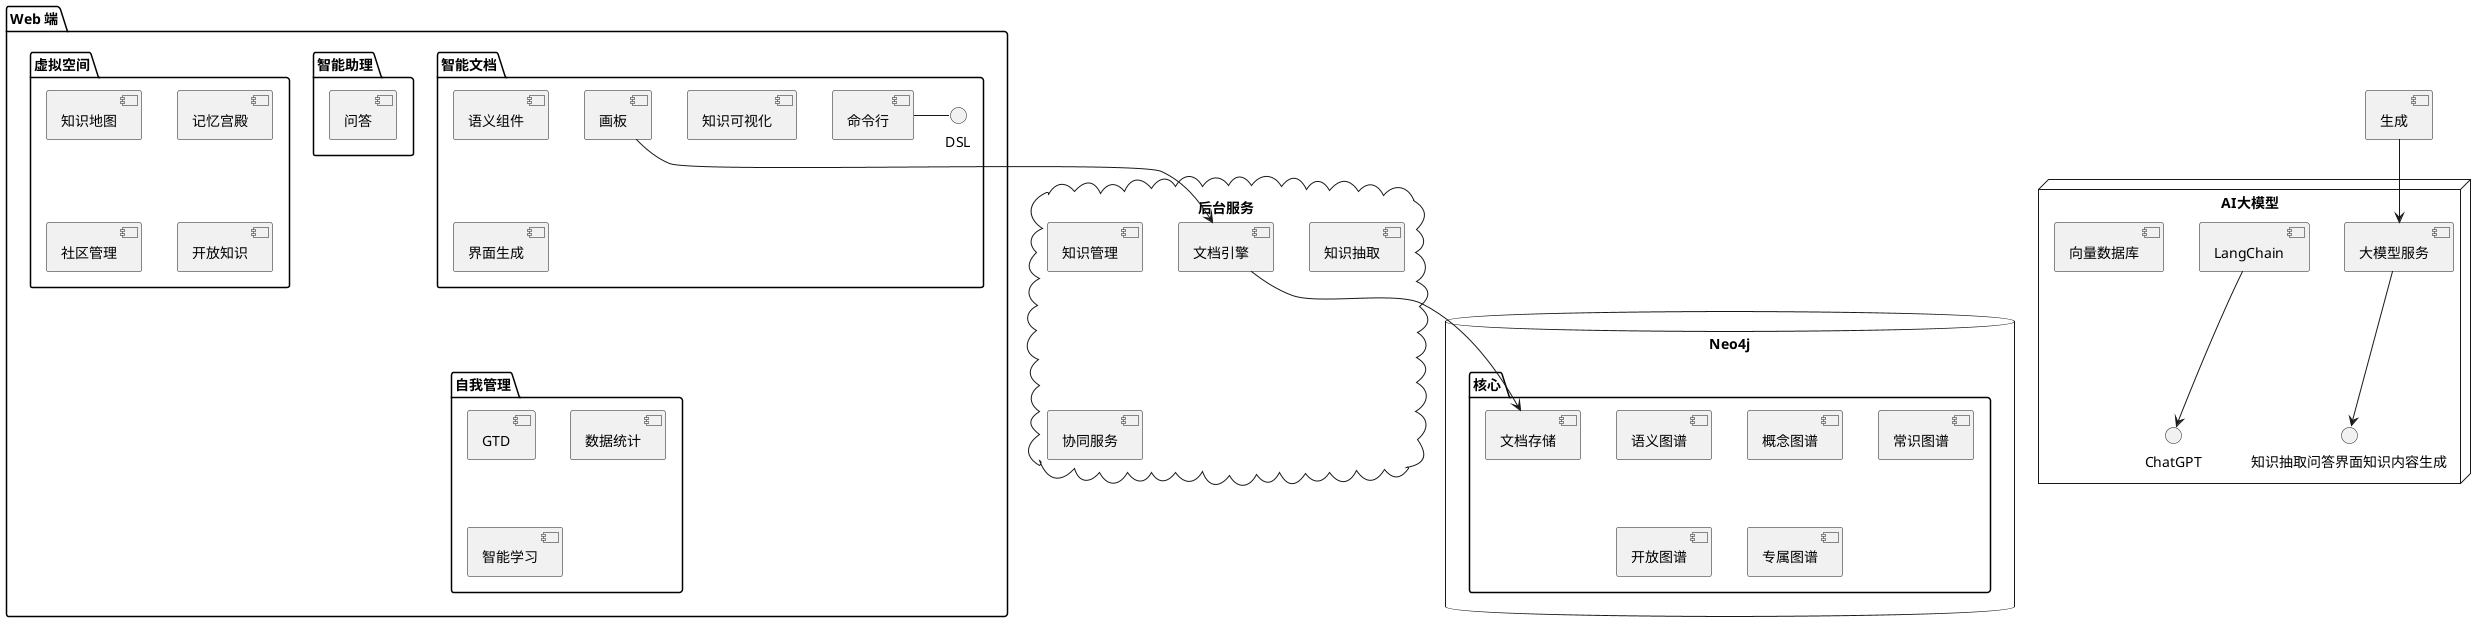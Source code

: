 @startuml 应用架构

package "Web 端" {
  folder "智能文档" {
    [画板]
    [语义组件]
    [命令行] - DSL
    [知识可视化]
    [界面生成]
  }
  folder "智能助理" {
    [问答]
  }
  folder "虚拟空间" {
    [知识地图]
    [记忆宫殿]
    [社区管理]
    [开放知识]
  }
  folder "自我管理" {
    [GTD]
    [数据统计]
    [智能学习]
  }
}

node "AI大模型" {
  [大模型服务] --> 知识抽取问答界面知识内容生成
  [LangChain] --> ChatGPT
  [向量数据库]
}

cloud "后台服务" {
  [文档引擎]
  [知识管理]
  [知识抽取]
  [协同服务]
}

database "Neo4j" {
  folder "核心" {
    [语义图谱]
    [概念图谱]
    [常识图谱]
    [开放图谱]
    [专属图谱]
    [文档存储]
  }
}

[画板] --> [文档引擎]
[生成] --> [大模型服务]
[文档引擎] --> [文档存储]

@enduml
